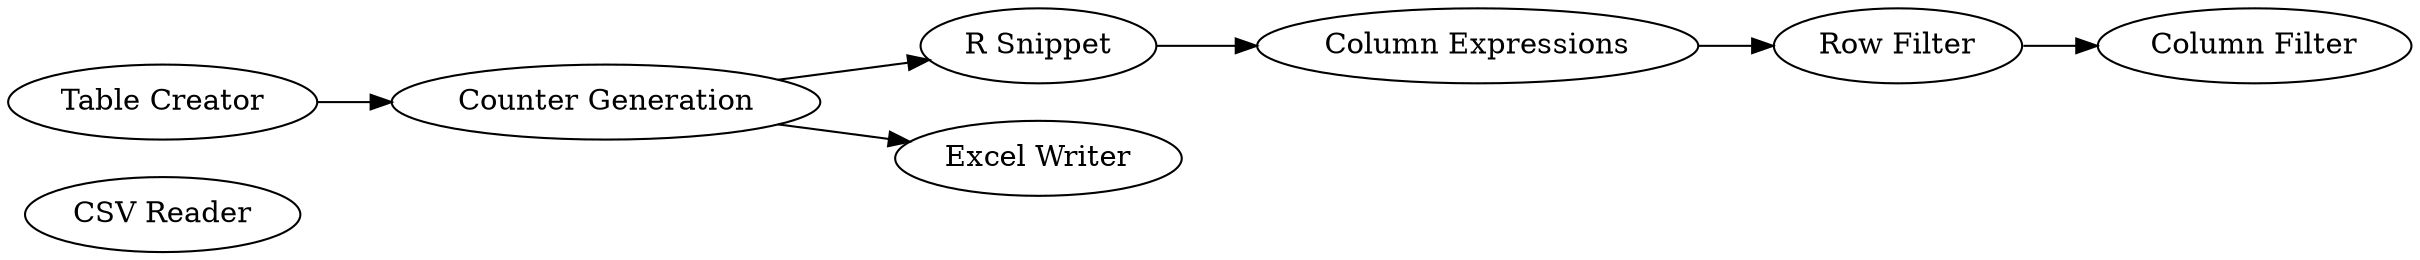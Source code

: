 digraph {
	2 [label="CSV Reader"]
	4 [label="Counter Generation"]
	8 [label="Table Creator"]
	9 [label="R Snippet"]
	10 [label="Excel Writer"]
	11 [label="Column Expressions"]
	12 [label="Row Filter"]
	13 [label="Column Filter"]
	4 -> 9
	4 -> 10
	8 -> 4
	9 -> 11
	11 -> 12
	12 -> 13
	rankdir=LR
}
